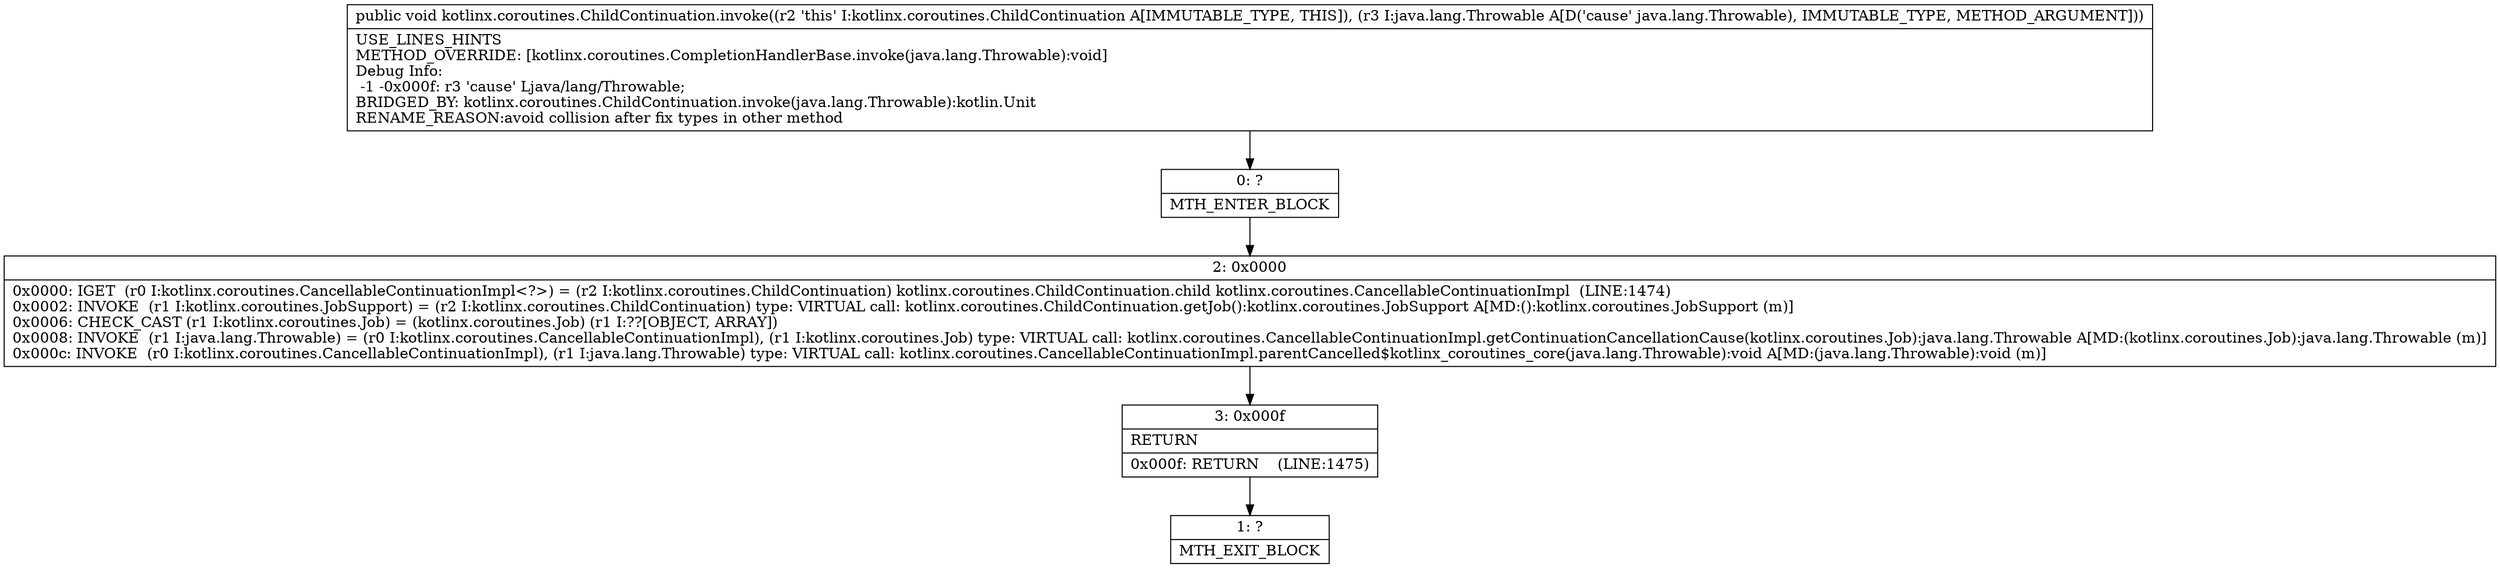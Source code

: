 digraph "CFG forkotlinx.coroutines.ChildContinuation.invoke(Ljava\/lang\/Throwable;)V" {
Node_0 [shape=record,label="{0\:\ ?|MTH_ENTER_BLOCK\l}"];
Node_2 [shape=record,label="{2\:\ 0x0000|0x0000: IGET  (r0 I:kotlinx.coroutines.CancellableContinuationImpl\<?\>) = (r2 I:kotlinx.coroutines.ChildContinuation) kotlinx.coroutines.ChildContinuation.child kotlinx.coroutines.CancellableContinuationImpl  (LINE:1474)\l0x0002: INVOKE  (r1 I:kotlinx.coroutines.JobSupport) = (r2 I:kotlinx.coroutines.ChildContinuation) type: VIRTUAL call: kotlinx.coroutines.ChildContinuation.getJob():kotlinx.coroutines.JobSupport A[MD:():kotlinx.coroutines.JobSupport (m)]\l0x0006: CHECK_CAST (r1 I:kotlinx.coroutines.Job) = (kotlinx.coroutines.Job) (r1 I:??[OBJECT, ARRAY]) \l0x0008: INVOKE  (r1 I:java.lang.Throwable) = (r0 I:kotlinx.coroutines.CancellableContinuationImpl), (r1 I:kotlinx.coroutines.Job) type: VIRTUAL call: kotlinx.coroutines.CancellableContinuationImpl.getContinuationCancellationCause(kotlinx.coroutines.Job):java.lang.Throwable A[MD:(kotlinx.coroutines.Job):java.lang.Throwable (m)]\l0x000c: INVOKE  (r0 I:kotlinx.coroutines.CancellableContinuationImpl), (r1 I:java.lang.Throwable) type: VIRTUAL call: kotlinx.coroutines.CancellableContinuationImpl.parentCancelled$kotlinx_coroutines_core(java.lang.Throwable):void A[MD:(java.lang.Throwable):void (m)]\l}"];
Node_3 [shape=record,label="{3\:\ 0x000f|RETURN\l|0x000f: RETURN    (LINE:1475)\l}"];
Node_1 [shape=record,label="{1\:\ ?|MTH_EXIT_BLOCK\l}"];
MethodNode[shape=record,label="{public void kotlinx.coroutines.ChildContinuation.invoke((r2 'this' I:kotlinx.coroutines.ChildContinuation A[IMMUTABLE_TYPE, THIS]), (r3 I:java.lang.Throwable A[D('cause' java.lang.Throwable), IMMUTABLE_TYPE, METHOD_ARGUMENT]))  | USE_LINES_HINTS\lMETHOD_OVERRIDE: [kotlinx.coroutines.CompletionHandlerBase.invoke(java.lang.Throwable):void]\lDebug Info:\l  \-1 \-0x000f: r3 'cause' Ljava\/lang\/Throwable;\lBRIDGED_BY: kotlinx.coroutines.ChildContinuation.invoke(java.lang.Throwable):kotlin.Unit\lRENAME_REASON:avoid collision after fix types in other method\l}"];
MethodNode -> Node_0;Node_0 -> Node_2;
Node_2 -> Node_3;
Node_3 -> Node_1;
}

